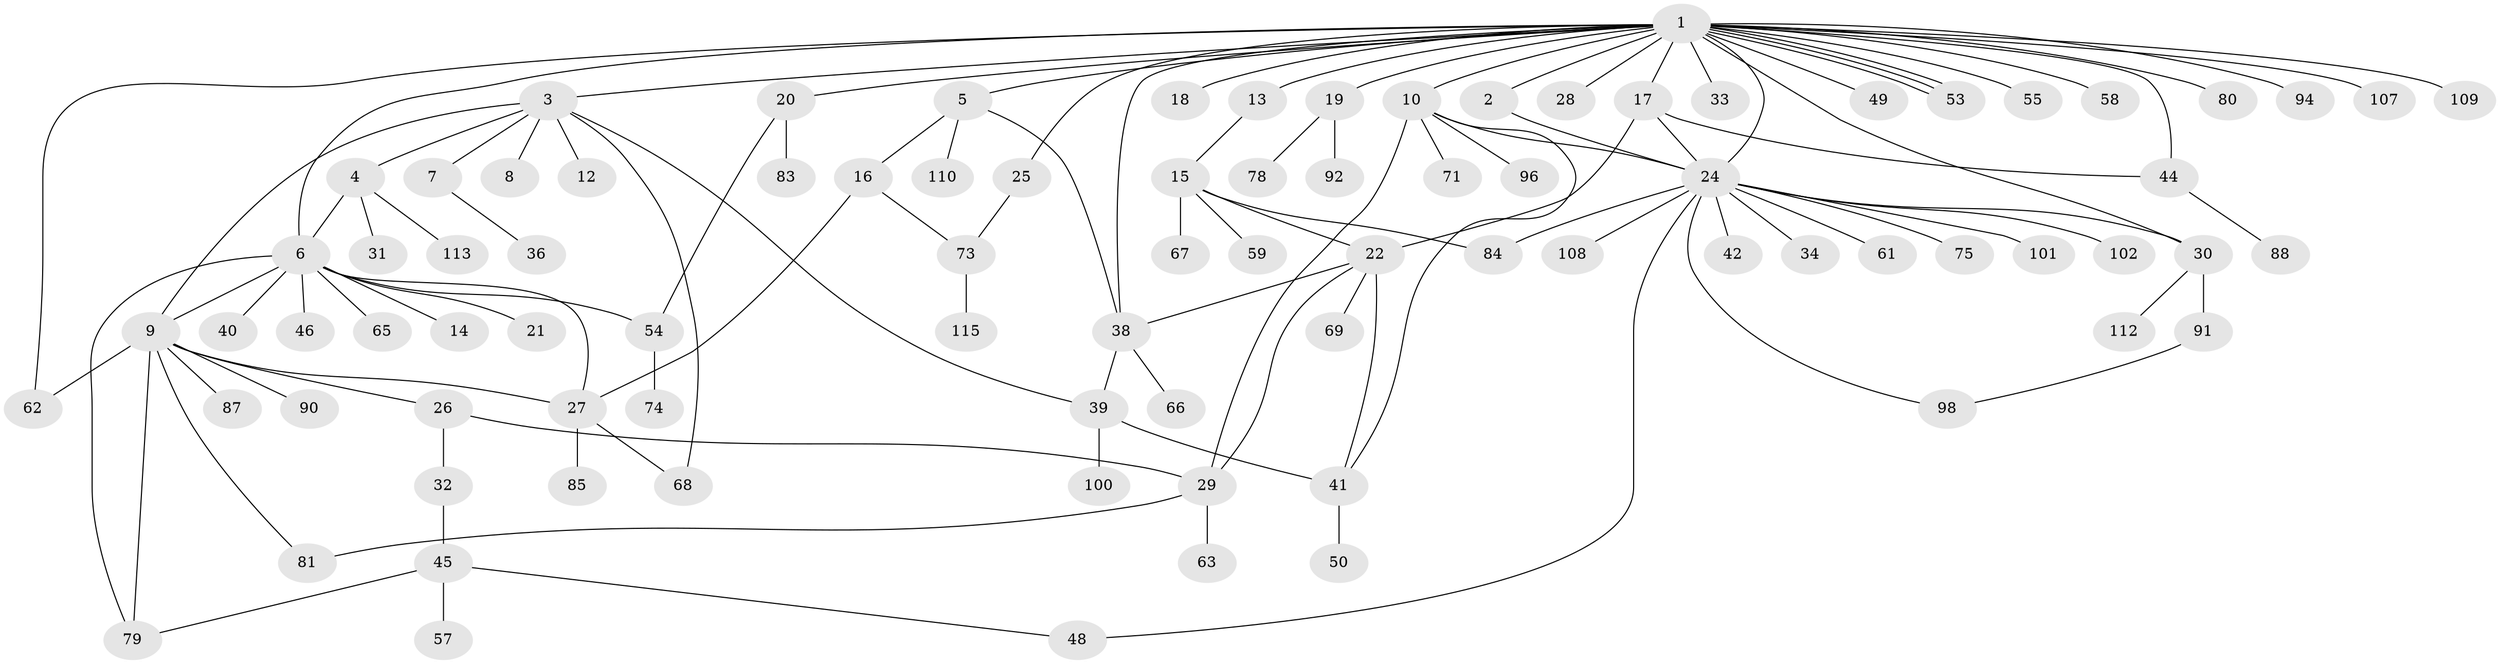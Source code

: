 // original degree distribution, {29: 0.008695652173913044, 2: 0.21739130434782608, 9: 0.008695652173913044, 5: 0.043478260869565216, 10: 0.008695652173913044, 1: 0.4782608695652174, 7: 0.017391304347826087, 6: 0.017391304347826087, 3: 0.11304347826086956, 4: 0.0782608695652174, 11: 0.008695652173913044}
// Generated by graph-tools (version 1.1) at 2025/11/02/27/25 16:11:15]
// undirected, 87 vertices, 115 edges
graph export_dot {
graph [start="1"]
  node [color=gray90,style=filled];
  1 [super="+11"];
  2;
  3 [super="+47"];
  4 [super="+60"];
  5 [super="+52"];
  6 [super="+37"];
  7;
  8;
  9 [super="+43"];
  10 [super="+82"];
  12;
  13;
  14;
  15 [super="+23"];
  16 [super="+95"];
  17;
  18;
  19 [super="+51"];
  20;
  21;
  22 [super="+64"];
  24 [super="+35"];
  25;
  26;
  27 [super="+56"];
  28;
  29 [super="+106"];
  30 [super="+104"];
  31;
  32;
  33;
  34;
  36 [super="+72"];
  38 [super="+111"];
  39 [super="+93"];
  40;
  41 [super="+114"];
  42;
  44 [super="+76"];
  45 [super="+97"];
  46;
  48;
  49;
  50;
  53;
  54 [super="+89"];
  55;
  57;
  58;
  59;
  61;
  62 [super="+70"];
  63;
  65;
  66 [super="+99"];
  67;
  68 [super="+77"];
  69;
  71;
  73 [super="+86"];
  74;
  75;
  78;
  79;
  80;
  81;
  83 [super="+103"];
  84;
  85;
  87;
  88;
  90;
  91;
  92;
  94;
  96 [super="+105"];
  98;
  100;
  101;
  102;
  107;
  108;
  109;
  110;
  112;
  113;
  115;
  1 -- 2;
  1 -- 3;
  1 -- 5;
  1 -- 10;
  1 -- 13;
  1 -- 17;
  1 -- 18;
  1 -- 19;
  1 -- 20;
  1 -- 25;
  1 -- 28;
  1 -- 30;
  1 -- 33;
  1 -- 44;
  1 -- 49;
  1 -- 53;
  1 -- 53;
  1 -- 53;
  1 -- 55;
  1 -- 58;
  1 -- 80;
  1 -- 94;
  1 -- 107;
  1 -- 109;
  1 -- 24;
  1 -- 6;
  1 -- 38;
  1 -- 62;
  2 -- 24;
  3 -- 4;
  3 -- 7;
  3 -- 8;
  3 -- 9;
  3 -- 12;
  3 -- 68;
  3 -- 39;
  4 -- 6;
  4 -- 31;
  4 -- 113;
  5 -- 16;
  5 -- 38;
  5 -- 110;
  6 -- 14;
  6 -- 21;
  6 -- 40;
  6 -- 46;
  6 -- 54;
  6 -- 65;
  6 -- 79;
  6 -- 27;
  6 -- 9;
  7 -- 36;
  9 -- 26;
  9 -- 62;
  9 -- 81;
  9 -- 87;
  9 -- 90;
  9 -- 27;
  9 -- 79;
  10 -- 29;
  10 -- 71;
  10 -- 24 [weight=2];
  10 -- 96;
  10 -- 41;
  13 -- 15;
  15 -- 84;
  15 -- 59;
  15 -- 67;
  15 -- 22;
  16 -- 27;
  16 -- 73;
  17 -- 22;
  17 -- 44;
  17 -- 24;
  19 -- 92;
  19 -- 78;
  20 -- 54;
  20 -- 83;
  22 -- 38;
  22 -- 69;
  22 -- 41;
  22 -- 29;
  24 -- 30;
  24 -- 34;
  24 -- 48;
  24 -- 75;
  24 -- 84;
  24 -- 98;
  24 -- 102;
  24 -- 108;
  24 -- 42;
  24 -- 101;
  24 -- 61;
  25 -- 73;
  26 -- 29;
  26 -- 32;
  27 -- 85;
  27 -- 68;
  29 -- 63;
  29 -- 81;
  30 -- 91;
  30 -- 112;
  32 -- 45;
  38 -- 39;
  38 -- 66;
  39 -- 41 [weight=2];
  39 -- 100;
  41 -- 50;
  44 -- 88;
  45 -- 48;
  45 -- 57;
  45 -- 79;
  54 -- 74;
  73 -- 115;
  91 -- 98;
}
